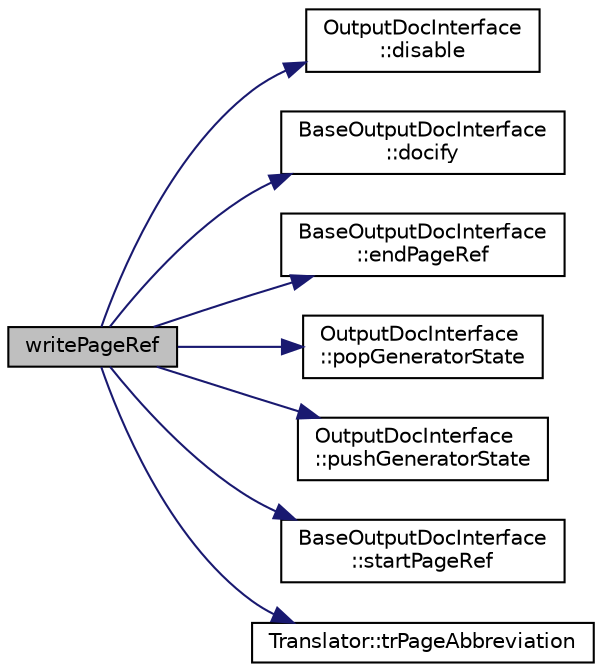 digraph "writePageRef"
{
 // LATEX_PDF_SIZE
  edge [fontname="Helvetica",fontsize="10",labelfontname="Helvetica",labelfontsize="10"];
  node [fontname="Helvetica",fontsize="10",shape=record];
  rankdir="LR";
  Node1 [label="writePageRef",height=0.2,width=0.4,color="black", fillcolor="grey75", style="filled", fontcolor="black",tooltip=" "];
  Node1 -> Node2 [color="midnightblue",fontsize="10",style="solid",fontname="Helvetica"];
  Node2 [label="OutputDocInterface\l::disable",height=0.2,width=0.4,color="black", fillcolor="white", style="filled",URL="$classOutputDocInterface.html#a9fbc5bc49aefab5a46f18864f396f011",tooltip=" "];
  Node1 -> Node3 [color="midnightblue",fontsize="10",style="solid",fontname="Helvetica"];
  Node3 [label="BaseOutputDocInterface\l::docify",height=0.2,width=0.4,color="black", fillcolor="white", style="filled",URL="$classBaseOutputDocInterface.html#a45a57ff89e8df4aa6a5e521d2be6321b",tooltip=" "];
  Node1 -> Node4 [color="midnightblue",fontsize="10",style="solid",fontname="Helvetica"];
  Node4 [label="BaseOutputDocInterface\l::endPageRef",height=0.2,width=0.4,color="black", fillcolor="white", style="filled",URL="$classBaseOutputDocInterface.html#aad0b50d3dde59cf6a9656fb56c62c276",tooltip=" "];
  Node1 -> Node5 [color="midnightblue",fontsize="10",style="solid",fontname="Helvetica"];
  Node5 [label="OutputDocInterface\l::popGeneratorState",height=0.2,width=0.4,color="black", fillcolor="white", style="filled",URL="$classOutputDocInterface.html#a4fb05016264d9c9f0946c2fd8e7b8e56",tooltip=" "];
  Node1 -> Node6 [color="midnightblue",fontsize="10",style="solid",fontname="Helvetica"];
  Node6 [label="OutputDocInterface\l::pushGeneratorState",height=0.2,width=0.4,color="black", fillcolor="white", style="filled",URL="$classOutputDocInterface.html#aba5fd4dd5b0360723e62fedc7d353f29",tooltip=" "];
  Node1 -> Node7 [color="midnightblue",fontsize="10",style="solid",fontname="Helvetica"];
  Node7 [label="BaseOutputDocInterface\l::startPageRef",height=0.2,width=0.4,color="black", fillcolor="white", style="filled",URL="$classBaseOutputDocInterface.html#add686ba33132cc455a70356c77416994",tooltip=" "];
  Node1 -> Node8 [color="midnightblue",fontsize="10",style="solid",fontname="Helvetica"];
  Node8 [label="Translator::trPageAbbreviation",height=0.2,width=0.4,color="black", fillcolor="white", style="filled",URL="$classTranslator.html#a800bf5724b6cff1053d43470090e2963",tooltip=" "];
}
